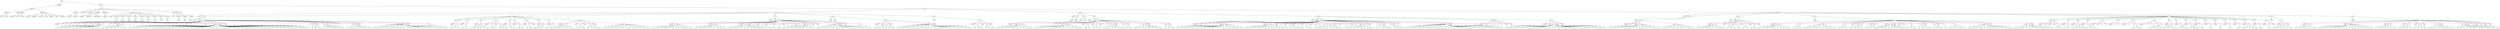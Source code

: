digraph Tree {
	"t0" [label = "TEI"];
	"t1" [label = "teiHeader"];
	"t2" [label = "fileDesc"];
	"t3" [label = "titleStmt"];
	"t4" [label = "title"];
	"t5" [label = "author"];
	"t6" [label = "publicationStmt"];
	"t7" [label = "authority"];
	"t8" [label = "idno"];
	"t9" [label = "rights"];
	"t10" [label = "SourceDesc"];
	"t11" [label = "genre"];
	"t12" [label = "inspiration"];
	"t13" [label = "structure"];
	"t14" [label = "type"];
	"t15" [label = "periode"];
	"t16" [label = "taille"];
	"t17" [label = "permalien"];
	"t18" [label = "text"];
	"t19" [label = "front"];
	"t20" [label = "docTitle"];
	"t21" [label = "titlePart"];
	"t22" [label = "titlePart"];
	"t23" [label = "docDate"];
	"t24" [label = "docAuthor"];
	"t25" [label = "docImprint"];
	"t26" [label = "privilege"];
	"t27" [label = "imprimeur"];
	"t28" [label = "acheveImprime"];
	"t29" [label = "performance"];
	"t30" [label = "premiere"];
	"t31" [label = "castList"];
	"t32" [label = "head"];
	"t33" [label = "castItem"];
	"t34" [label = "role"];
	"t35" [label = "castItem"];
	"t36" [label = "role"];
	"t37" [label = "castItem"];
	"t38" [label = "role"];
	"t39" [label = "castItem"];
	"t40" [label = "role"];
	"t41" [label = "castItem"];
	"t42" [label = "role"];
	"t43" [label = "castItem"];
	"t44" [label = "role"];
	"t45" [label = "castItem"];
	"t46" [label = "role"];
	"t47" [label = "castItem"];
	"t48" [label = "role"];
	"t49" [label = "castItem"];
	"t50" [label = "role"];
	"t51" [label = "castList"];
	"t52" [label = "head"];
	"t53" [label = "castItem"];
	"t54" [label = "role"];
	"t55" [label = "castItem"];
	"t56" [label = "role"];
	"t57" [label = "castItem"];
	"t58" [label = "role"];
	"t59" [label = "set"];
	"t60" [label = "body"];
	"t61" [label = "div1"];
	"t62" [label = "head"];
	"t63" [label = "div2"];
	"t64" [label = "head"];
	"t65" [label = "stage"];
	"t66" [label = "sp"];
	"t67" [label = "speaker"];
	"t68" [label = "l"];
	"t69" [label = "l"];
	"t70" [label = "l"];
	"t71" [label = "l"];
	"t72" [label = "l"];
	"t73" [label = "l"];
	"t74" [label = "stage"];
	"t75" [label = "l"];
	"t76" [label = "p"];
	"t77" [label = "s"];
	"t78" [label = "stage"];
	"t79" [label = "p"];
	"t80" [label = "s"];
	"t81" [label = "s"];
	"t82" [label = "s"];
	"t83" [label = "s"];
	"t84" [label = "s"];
	"t85" [label = "s"];
	"t86" [label = "s"];
	"t87" [label = "s"];
	"t88" [label = "s"];
	"t89" [label = "s"];
	"t90" [label = "s"];
	"t91" [label = "l"];
	"t92" [label = "l"];
	"t93" [label = "note"];
	"t94" [label = "p"];
	"t95" [label = "s"];
	"t96" [label = "s"];
	"t97" [label = "s"];
	"t98" [label = "s"];
	"t99" [label = "s"];
	"t100" [label = "s"];
	"t101" [label = "s"];
	"t102" [label = "l"];
	"t103" [label = "l"];
	"t104" [label = "l"];
	"t105" [label = "l"];
	"t106" [label = "l"];
	"t107" [label = "note"];
	"t108" [label = "l"];
	"t109" [label = "l"];
	"t110" [label = "p"];
	"t111" [label = "s"];
	"t112" [label = "s"];
	"t113" [label = "s"];
	"t114" [label = "s"];
	"t115" [label = "s"];
	"t116" [label = "s"];
	"t117" [label = "s"];
	"t118" [label = "s"];
	"t119" [label = "s"];
	"t120" [label = "s"];
	"t121" [label = "s"];
	"t122" [label = "s"];
	"t123" [label = "s"];
	"t124" [label = "s"];
	"t125" [label = "s"];
	"t126" [label = "s"];
	"t127" [label = "s"];
	"t128" [label = "s"];
	"t129" [label = "s"];
	"t130" [label = "s"];
	"t131" [label = "s"];
	"t132" [label = "s"];
	"t133" [label = "s"];
	"t134" [label = "s"];
	"t135" [label = "s"];
	"t136" [label = "s"];
	"t137" [label = "s"];
	"t138" [label = "s"];
	"t139" [label = "s"];
	"t140" [label = "s"];
	"t141" [label = "s"];
	"t142" [label = "s"];
	"t143" [label = "s"];
	"t144" [label = "s"];
	"t145" [label = "s"];
	"t146" [label = "s"];
	"t147" [label = "s"];
	"t148" [label = "s"];
	"t149" [label = "s"];
	"t150" [label = "s"];
	"t151" [label = "s"];
	"t152" [label = "s"];
	"t153" [label = "s"];
	"t154" [label = "s"];
	"t155" [label = "s"];
	"t156" [label = "s"];
	"t157" [label = "s"];
	"t158" [label = "s"];
	"t159" [label = "note"];
	"t160" [label = "stage"];
	"t161" [label = "p"];
	"t162" [label = "s"];
	"t163" [label = "s"];
	"t164" [label = "s"];
	"t165" [label = "stage"];
	"t166" [label = "p"];
	"t167" [label = "s"];
	"t168" [label = "s"];
	"t169" [label = "s"];
	"t170" [label = "s"];
	"t171" [label = "s"];
	"t172" [label = "s"];
	"t173" [label = "l"];
	"t174" [label = "l"];
	"t175" [label = "l"];
	"t176" [label = "l"];
	"t177" [label = "p"];
	"t178" [label = "s"];
	"t179" [label = "s"];
	"t180" [label = "s"];
	"t181" [label = "s"];
	"t182" [label = "s"];
	"t183" [label = "s"];
	"t184" [label = "s"];
	"t185" [label = "stage"];
	"t186" [label = "p"];
	"t187" [label = "s"];
	"t188" [label = "s"];
	"t189" [label = "s"];
	"t190" [label = "s"];
	"t191" [label = "s"];
	"t192" [label = "s"];
	"t193" [label = "s"];
	"t194" [label = "s"];
	"t195" [label = "s"];
	"t196" [label = "s"];
	"t197" [label = "s"];
	"t198" [label = "s"];
	"t199" [label = "s"];
	"t200" [label = "s"];
	"t201" [label = "s"];
	"t202" [label = "s"];
	"t203" [label = "s"];
	"t204" [label = "s"];
	"t205" [label = "s"];
	"t206" [label = "stage"];
	"t207" [label = "p"];
	"t208" [label = "s"];
	"t209" [label = "div2"];
	"t210" [label = "head"];
	"t211" [label = "sp"];
	"t212" [label = "speaker"];
	"t213" [label = "p"];
	"t214" [label = "s"];
	"t215" [label = "s"];
	"t216" [label = "s"];
	"t217" [label = "sp"];
	"t218" [label = "speaker"];
	"t219" [label = "p"];
	"t220" [label = "s"];
	"t221" [label = "s"];
	"t222" [label = "sp"];
	"t223" [label = "speaker"];
	"t224" [label = "p"];
	"t225" [label = "s"];
	"t226" [label = "s"];
	"t227" [label = "s"];
	"t228" [label = "s"];
	"t229" [label = "s"];
	"t230" [label = "s"];
	"t231" [label = "sp"];
	"t232" [label = "speaker"];
	"t233" [label = "p"];
	"t234" [label = "s"];
	"t235" [label = "s"];
	"t236" [label = "stage"];
	"t237" [label = "p"];
	"t238" [label = "s"];
	"t239" [label = "s"];
	"t240" [label = "s"];
	"t241" [label = "sp"];
	"t242" [label = "speaker"];
	"t243" [label = "p"];
	"t244" [label = "s"];
	"t245" [label = "s"];
	"t246" [label = "sp"];
	"t247" [label = "speaker"];
	"t248" [label = "p"];
	"t249" [label = "s"];
	"t250" [label = "s"];
	"t251" [label = "sp"];
	"t252" [label = "speaker"];
	"t253" [label = "p"];
	"t254" [label = "s"];
	"t255" [label = "s"];
	"t256" [label = "stage"];
	"t257" [label = "sp"];
	"t258" [label = "speaker"];
	"t259" [label = "p"];
	"t260" [label = "s"];
	"t261" [label = "s"];
	"t262" [label = "s"];
	"t263" [label = "sp"];
	"t264" [label = "speaker"];
	"t265" [label = "p"];
	"t266" [label = "s"];
	"t267" [label = "sp"];
	"t268" [label = "speaker"];
	"t269" [label = "p"];
	"t270" [label = "s"];
	"t271" [label = "s"];
	"t272" [label = "s"];
	"t273" [label = "s"];
	"t274" [label = "s"];
	"t275" [label = "s"];
	"t276" [label = "s"];
	"t277" [label = "stage"];
	"t278" [label = "p"];
	"t279" [label = "s"];
	"t280" [label = "s"];
	"t281" [label = "s"];
	"t282" [label = "stage"];
	"t283" [label = "p"];
	"t284" [label = "s"];
	"t285" [label = "s"];
	"t286" [label = "s"];
	"t287" [label = "s"];
	"t288" [label = "stage"];
	"t289" [label = "p"];
	"t290" [label = "s"];
	"t291" [label = "s"];
	"t292" [label = "s"];
	"t293" [label = "s"];
	"t294" [label = "s"];
	"t295" [label = "s"];
	"t296" [label = "s"];
	"t297" [label = "s"];
	"t298" [label = "s"];
	"t299" [label = "s"];
	"t300" [label = "s"];
	"t301" [label = "s"];
	"t302" [label = "s"];
	"t303" [label = "div2"];
	"t304" [label = "head"];
	"t305" [label = "stage"];
	"t306" [label = "sp"];
	"t307" [label = "speaker"];
	"t308" [label = "p"];
	"t309" [label = "s"];
	"t310" [label = "s"];
	"t311" [label = "s"];
	"t312" [label = "s"];
	"t313" [label = "s"];
	"t314" [label = "s"];
	"t315" [label = "s"];
	"t316" [label = "s"];
	"t317" [label = "s"];
	"t318" [label = "s"];
	"t319" [label = "s"];
	"t320" [label = "stage"];
	"t321" [label = "p"];
	"t322" [label = "s"];
	"t323" [label = "s"];
	"t324" [label = "s"];
	"t325" [label = "s"];
	"t326" [label = "s"];
	"t327" [label = "s"];
	"t328" [label = "s"];
	"t329" [label = "s"];
	"t330" [label = "s"];
	"t331" [label = "stage"];
	"t332" [label = "p"];
	"t333" [label = "s"];
	"t334" [label = "s"];
	"t335" [label = "s"];
	"t336" [label = "s"];
	"t337" [label = "s"];
	"t338" [label = "s"];
	"t339" [label = "s"];
	"t340" [label = "s"];
	"t341" [label = "s"];
	"t342" [label = "s"];
	"t343" [label = "stage"];
	"t344" [label = "p"];
	"t345" [label = "s"];
	"t346" [label = "stage"];
	"t347" [label = "p"];
	"t348" [label = "s"];
	"t349" [label = "stage"];
	"t350" [label = "p"];
	"t351" [label = "s"];
	"t352" [label = "stage"];
	"t353" [label = "p"];
	"t354" [label = "s"];
	"t355" [label = "stage"];
	"t356" [label = "l"];
	"t357" [label = "l"];
	"t358" [label = "stage"];
	"t359" [label = "p"];
	"t360" [label = "s"];
	"t361" [label = "s"];
	"t362" [label = "stage"];
	"t363" [label = "p"];
	"t364" [label = "s"];
	"t365" [label = "s"];
	"t366" [label = "s"];
	"t367" [label = "s"];
	"t368" [label = "s"];
	"t369" [label = "s"];
	"t370" [label = "s"];
	"t371" [label = "stage"];
	"t372" [label = "note"];
	"t373" [label = "p"];
	"t374" [label = "s"];
	"t375" [label = "s"];
	"t376" [label = "s"];
	"t377" [label = "s"];
	"t378" [label = "s"];
	"t379" [label = "s"];
	"t380" [label = "s"];
	"t381" [label = "s"];
	"t382" [label = "s"];
	"t383" [label = "s"];
	"t384" [label = "s"];
	"t385" [label = "s"];
	"t386" [label = "s"];
	"t387" [label = "s"];
	"t388" [label = "stage"];
	"t389" [label = "note"];
	"t390" [label = "p"];
	"t391" [label = "s"];
	"t392" [label = "div2"];
	"t393" [label = "head"];
	"t394" [label = "stage"];
	"t395" [label = "sp"];
	"t396" [label = "speaker"];
	"t397" [label = "note"];
	"t398" [label = "p"];
	"t399" [label = "s"];
	"t400" [label = "s"];
	"t401" [label = "s"];
	"t402" [label = "s"];
	"t403" [label = "s"];
	"t404" [label = "s"];
	"t405" [label = "stage"];
	"t406" [label = "p"];
	"t407" [label = "s"];
	"t408" [label = "s"];
	"t409" [label = "s"];
	"t410" [label = "s"];
	"t411" [label = "s"];
	"t412" [label = "s"];
	"t413" [label = "s"];
	"t414" [label = "s"];
	"t415" [label = "s"];
	"t416" [label = "s"];
	"t417" [label = "s"];
	"t418" [label = "s"];
	"t419" [label = "s"];
	"t420" [label = "s"];
	"t421" [label = "s"];
	"t422" [label = "s"];
	"t423" [label = "s"];
	"t424" [label = "s"];
	"t425" [label = "s"];
	"t426" [label = "s"];
	"t427" [label = "stage"];
	"t428" [label = "div2"];
	"t429" [label = "head"];
	"t430" [label = "sp"];
	"t431" [label = "speaker"];
	"t432" [label = "p"];
	"t433" [label = "s"];
	"t434" [label = "s"];
	"t435" [label = "s"];
	"t436" [label = "stage"];
	"t437" [label = "p"];
	"t438" [label = "s"];
	"t439" [label = "s"];
	"t440" [label = "s"];
	"t441" [label = "stage"];
	"t442" [label = "div1"];
	"t443" [label = "head"];
	"t444" [label = "div2"];
	"t445" [label = "head"];
	"t446" [label = "stage"];
	"t447" [label = "div2"];
	"t448" [label = "head"];
	"t449" [label = "note"];
	"t450" [label = "stage"];
	"t451" [label = "div2"];
	"t452" [label = "head"];
	"t453" [label = "sp"];
	"t454" [label = "speaker"];
	"t455" [label = "stage"];
	"t456" [label = "p"];
	"t457" [label = "s"];
	"t458" [label = "s"];
	"t459" [label = "s"];
	"t460" [label = "s"];
	"t461" [label = "s"];
	"t462" [label = "s"];
	"t463" [label = "s"];
	"t464" [label = "s"];
	"t465" [label = "s"];
	"t466" [label = "s"];
	"t467" [label = "l"];
	"t468" [label = "l"];
	"t469" [label = "l"];
	"t470" [label = "p"];
	"t471" [label = "s"];
	"t472" [label = "s"];
	"t473" [label = "s"];
	"t474" [label = "s"];
	"t475" [label = "s"];
	"t476" [label = "s"];
	"t477" [label = "s"];
	"t478" [label = "s"];
	"t479" [label = "s"];
	"t480" [label = "s"];
	"t481" [label = "s"];
	"t482" [label = "s"];
	"t483" [label = "s"];
	"t484" [label = "stage"];
	"t485" [label = "p"];
	"t486" [label = "s"];
	"t487" [label = "s"];
	"t488" [label = "stage"];
	"t489" [label = "p"];
	"t490" [label = "s"];
	"t491" [label = "s"];
	"t492" [label = "s"];
	"t493" [label = "note"];
	"t494" [label = "l"];
	"t495" [label = "l"];
	"t496" [label = "p"];
	"t497" [label = "s"];
	"t498" [label = "s"];
	"t499" [label = "s"];
	"t500" [label = "s"];
	"t501" [label = "s"];
	"t502" [label = "s"];
	"t503" [label = "stage"];
	"t504" [label = "p"];
	"t505" [label = "s"];
	"t506" [label = "s"];
	"t507" [label = "stage"];
	"t508" [label = "p"];
	"t509" [label = "s"];
	"t510" [label = "s"];
	"t511" [label = "s"];
	"t512" [label = "s"];
	"t513" [label = "s"];
	"t514" [label = "s"];
	"t515" [label = "s"];
	"t516" [label = "s"];
	"t517" [label = "stage"];
	"t518" [label = "p"];
	"t519" [label = "s"];
	"t520" [label = "s"];
	"t521" [label = "s"];
	"t522" [label = "stage"];
	"t523" [label = "div2"];
	"t524" [label = "head"];
	"t525" [label = "stage"];
	"t526" [label = "sp"];
	"t527" [label = "speaker"];
	"t528" [label = "note"];
	"t529" [label = "l"];
	"t530" [label = "l"];
	"t531" [label = "l"];
	"t532" [label = "l"];
	"t533" [label = "stage"];
	"t534" [label = "p"];
	"t535" [label = "s"];
	"t536" [label = "s"];
	"t537" [label = "s"];
	"t538" [label = "s"];
	"t539" [label = "s"];
	"t540" [label = "s"];
	"t541" [label = "s"];
	"t542" [label = "s"];
	"t543" [label = "s"];
	"t544" [label = "s"];
	"t545" [label = "s"];
	"t546" [label = "s"];
	"t547" [label = "s"];
	"t548" [label = "s"];
	"t549" [label = "s"];
	"t550" [label = "s"];
	"t551" [label = "s"];
	"t552" [label = "s"];
	"t553" [label = "stage"];
	"t554" [label = "p"];
	"t555" [label = "s"];
	"t556" [label = "s"];
	"t557" [label = "s"];
	"t558" [label = "s"];
	"t559" [label = "s"];
	"t560" [label = "s"];
	"t561" [label = "s"];
	"t562" [label = "s"];
	"t563" [label = "s"];
	"t564" [label = "s"];
	"t565" [label = "s"];
	"t566" [label = "stage"];
	"t567" [label = "p"];
	"t568" [label = "s"];
	"t569" [label = "stage"];
	"t570" [label = "p"];
	"t571" [label = "s"];
	"t572" [label = "s"];
	"t573" [label = "s"];
	"t574" [label = "stage"];
	"t575" [label = "p"];
	"t576" [label = "s"];
	"t577" [label = "stage"];
	"t578" [label = "p"];
	"t579" [label = "s"];
	"t580" [label = "s"];
	"t581" [label = "stage"];
	"t582" [label = "note"];
	"t583" [label = "l"];
	"t584" [label = "l"];
	"t585" [label = "p"];
	"t586" [label = "s"];
	"t587" [label = "s"];
	"t588" [label = "p"];
	"t589" [label = "s"];
	"t590" [label = "s"];
	"t591" [label = "s"];
	"t592" [label = "s"];
	"t593" [label = "s"];
	"t594" [label = "s"];
	"t595" [label = "stage"];
	"t596" [label = "note"];
	"t597" [label = "l"];
	"t598" [label = "l"];
	"t599" [label = "stage"];
	"t600" [label = "p"];
	"t601" [label = "s"];
	"t602" [label = "stage"];
	"t603" [label = "p"];
	"t604" [label = "s"];
	"t605" [label = "s"];
	"t606" [label = "s"];
	"t607" [label = "s"];
	"t608" [label = "s"];
	"t609" [label = "s"];
	"t610" [label = "s"];
	"t611" [label = "stage"];
	"t612" [label = "p"];
	"t613" [label = "s"];
	"t614" [label = "s"];
	"t615" [label = "s"];
	"t616" [label = "s"];
	"t617" [label = "s"];
	"t618" [label = "stage"];
	"t619" [label = "p"];
	"t620" [label = "s"];
	"t621" [label = "s"];
	"t622" [label = "s"];
	"t623" [label = "l"];
	"t624" [label = "l"];
	"t625" [label = "p"];
	"t626" [label = "s"];
	"t627" [label = "s"];
	"t628" [label = "s"];
	"t629" [label = "s"];
	"t630" [label = "s"];
	"t631" [label = "s"];
	"t632" [label = "s"];
	"t633" [label = "s"];
	"t634" [label = "s"];
	"t635" [label = "s"];
	"t636" [label = "s"];
	"t637" [label = "s"];
	"t638" [label = "s"];
	"t639" [label = "s"];
	"t640" [label = "s"];
	"t641" [label = "s"];
	"t642" [label = "s"];
	"t643" [label = "s"];
	"t644" [label = "s"];
	"t645" [label = "s"];
	"t646" [label = "s"];
	"t647" [label = "s"];
	"t648" [label = "s"];
	"t649" [label = "s"];
	"t650" [label = "stage"];
	"t651" [label = "p"];
	"t652" [label = "s"];
	"t653" [label = "s"];
	"t654" [label = "sp"];
	"t655" [label = "speaker"];
	"t656" [label = "note"];
	"t657" [label = "l"];
	"t658" [label = "l"];
	"t659" [label = "l"];
	"t660" [label = "l"];
	"t661" [label = "stage"];
	"t662" [label = "stage"];
	"t663" [label = "sp"];
	"t664" [label = "speaker"];
	"t665" [label = "note"];
	"t666" [label = "p"];
	"t667" [label = "s"];
	"t668" [label = "s"];
	"t669" [label = "s"];
	"t670" [label = "s"];
	"t671" [label = "s"];
	"t672" [label = "s"];
	"t673" [label = "s"];
	"t674" [label = "s"];
	"t675" [label = "s"];
	"t676" [label = "s"];
	"t677" [label = "s"];
	"t678" [label = "s"];
	"t679" [label = "s"];
	"t680" [label = "s"];
	"t681" [label = "s"];
	"t682" [label = "s"];
	"t683" [label = "s"];
	"t684" [label = "s"];
	"t685" [label = "s"];
	"t686" [label = "s"];
	"t687" [label = "s"];
	"t688" [label = "s"];
	"t689" [label = "s"];
	"t690" [label = "s"];
	"t691" [label = "s"];
	"t692" [label = "s"];
	"t693" [label = "s"];
	"t694" [label = "note"];
	"t695" [label = "stage"];
	"t696" [label = "div1"];
	"t697" [label = "head"];
	"t698" [label = "div2"];
	"t699" [label = "head"];
	"t700" [label = "sp"];
	"t701" [label = "speaker"];
	"t702" [label = "p"];
	"t703" [label = "s"];
	"t704" [label = "stage"];
	"t705" [label = "p"];
	"t706" [label = "s"];
	"t707" [label = "s"];
	"t708" [label = "s"];
	"t709" [label = "s"];
	"t710" [label = "s"];
	"t711" [label = "s"];
	"t712" [label = "s"];
	"t713" [label = "s"];
	"t714" [label = "s"];
	"t715" [label = "s"];
	"t716" [label = "s"];
	"t717" [label = "s"];
	"t718" [label = "s"];
	"t719" [label = "p"];
	"t720" [label = "s"];
	"t721" [label = "s"];
	"t722" [label = "s"];
	"t723" [label = "s"];
	"t724" [label = "s"];
	"t725" [label = "s"];
	"t726" [label = "s"];
	"t727" [label = "s"];
	"t728" [label = "s"];
	"t729" [label = "div2"];
	"t730" [label = "head"];
	"t731" [label = "stage"];
	"t732" [label = "sp"];
	"t733" [label = "speaker"];
	"t734" [label = "p"];
	"t735" [label = "s"];
	"t736" [label = "s"];
	"t737" [label = "s"];
	"t738" [label = "s"];
	"t739" [label = "s"];
	"t740" [label = "s"];
	"t741" [label = "s"];
	"t742" [label = "s"];
	"t743" [label = "stage"];
	"t744" [label = "p"];
	"t745" [label = "s"];
	"t746" [label = "s"];
	"t747" [label = "s"];
	"t748" [label = "stage"];
	"t749" [label = "p"];
	"t750" [label = "s"];
	"t751" [label = "stage"];
	"t752" [label = "p"];
	"t753" [label = "s"];
	"t754" [label = "s"];
	"t755" [label = "stage"];
	"t756" [label = "p"];
	"t757" [label = "s"];
	"t758" [label = "s"];
	"t759" [label = "stage"];
	"t760" [label = "div2"];
	"t761" [label = "head"];
	"t762" [label = "sp"];
	"t763" [label = "speaker"];
	"t764" [label = "p"];
	"t765" [label = "s"];
	"t766" [label = "s"];
	"t767" [label = "s"];
	"t768" [label = "s"];
	"t769" [label = "s"];
	"t770" [label = "s"];
	"t771" [label = "s"];
	"t772" [label = "s"];
	"t773" [label = "s"];
	"t774" [label = "p"];
	"t775" [label = "s"];
	"t776" [label = "s"];
	"t777" [label = "s"];
	"t778" [label = "p"];
	"t779" [label = "s"];
	"t780" [label = "s"];
	"t781" [label = "s"];
	"t782" [label = "s"];
	"t783" [label = "s"];
	"t784" [label = "s"];
	"t785" [label = "s"];
	"t786" [label = "s"];
	"t787" [label = "s"];
	"t788" [label = "p"];
	"t789" [label = "s"];
	"t790" [label = "s"];
	"t791" [label = "s"];
	"t792" [label = "stage"];
	"t793" [label = "note"];
	"t794" [label = "p"];
	"t795" [label = "s"];
	"t796" [label = "s"];
	"t797" [label = "s"];
	"t798" [label = "s"];
	"t799" [label = "stage"];
	"t800" [label = "p"];
	"t801" [label = "s"];
	"t802" [label = "s"];
	"t803" [label = "stage"];
	"t804" [label = "p"];
	"t805" [label = "s"];
	"t806" [label = "s"];
	"t807" [label = "s"];
	"t808" [label = "s"];
	"t809" [label = "s"];
	"t810" [label = "s"];
	"t811" [label = "s"];
	"t812" [label = "s"];
	"t813" [label = "s"];
	"t814" [label = "s"];
	"t815" [label = "stage"];
	"t816" [label = "stage"];
	"t817" [label = "note"];
	"t818" [label = "p"];
	"t819" [label = "s"];
	"t820" [label = "s"];
	"t821" [label = "p"];
	"t822" [label = "s"];
	"t823" [label = "s"];
	"t824" [label = "s"];
	"t825" [label = "s"];
	"t826" [label = "stage"];
	"t827" [label = "p"];
	"t828" [label = "s"];
	"t829" [label = "s"];
	"t830" [label = "s"];
	"t831" [label = "note"];
	"t832" [label = "p"];
	"t833" [label = "s"];
	"t834" [label = "p"];
	"t835" [label = "s"];
	"t836" [label = "s"];
	"t837" [label = "s"];
	"t838" [label = "s"];
	"t839" [label = "s"];
	"t840" [label = "p"];
	"t841" [label = "s"];
	"t842" [label = "s"];
	"t843" [label = "s"];
	"t844" [label = "s"];
	"t845" [label = "s"];
	"t846" [label = "s"];
	"t847" [label = "s"];
	"t848" [label = "s"];
	"t849" [label = "s"];
	"t850" [label = "s"];
	"t851" [label = "s"];
	"t852" [label = "s"];
	"t853" [label = "note"];
	"t854" [label = "p"];
	"t855" [label = "s"];
	"t856" [label = "s"];
	"t857" [label = "s"];
	"t858" [label = "s"];
	"t859" [label = "s"];
	"t860" [label = "s"];
	"t861" [label = "s"];
	"t862" [label = "s"];
	"t863" [label = "s"];
	"t864" [label = "s"];
	"t865" [label = "stage"];
	"t866" [label = "div2"];
	"t867" [label = "head"];
	"t868" [label = "sp"];
	"t869" [label = "speaker"];
	"t870" [label = "p"];
	"t871" [label = "s"];
	"t872" [label = "stage"];
	"t873" [label = "note"];
	"t874" [label = "p"];
	"t875" [label = "s"];
	"t876" [label = "s"];
	"t877" [label = "sp"];
	"t878" [label = "speaker"];
	"t879" [label = "p"];
	"t880" [label = "s"];
	"t881" [label = "s"];
	"t882" [label = "sp"];
	"t883" [label = "speaker"];
	"t884" [label = "p"];
	"t885" [label = "s"];
	"t886" [label = "s"];
	"t887" [label = "s"];
	"t888" [label = "s"];
	"t889" [label = "s"];
	"t890" [label = "sp"];
	"t891" [label = "speaker"];
	"t892" [label = "p"];
	"t893" [label = "s"];
	"t894" [label = "s"];
	"t895" [label = "sp"];
	"t896" [label = "speaker"];
	"t897" [label = "note"];
	"t898" [label = "l"];
	"t899" [label = "l"];
	"t900" [label = "sp"];
	"t901" [label = "speaker"];
	"t902" [label = "l"];
	"t903" [label = "l"];
	"t904" [label = "sp"];
	"t905" [label = "speaker"];
	"t906" [label = "l"];
	"t907" [label = "l"];
	"t908" [label = "p"];
	"t909" [label = "s"];
	"t910" [label = "s"];
	"t911" [label = "s"];
	"t912" [label = "sp"];
	"t913" [label = "speaker"];
	"t914" [label = "l"];
	"t915" [label = "l"];
	"t916" [label = "l"];
	"t917" [label = "l"];
	"t918" [label = "p"];
	"t919" [label = "s"];
	"t920" [label = "s"];
	"t921" [label = "s"];
	"t922" [label = "sp"];
	"t923" [label = "speaker"];
	"t924" [label = "p"];
	"t925" [label = "s"];
	"t926" [label = "s"];
	"t927" [label = "s"];
	"t928" [label = "s"];
	"t929" [label = "s"];
	"t930" [label = "sp"];
	"t931" [label = "speaker"];
	"t932" [label = "p"];
	"t933" [label = "s"];
	"t934" [label = "s"];
	"t935" [label = "s"];
	"t936" [label = "sp"];
	"t937" [label = "speaker"];
	"t938" [label = "p"];
	"t939" [label = "s"];
	"t940" [label = "s"];
	"t941" [label = "s"];
	"t942" [label = "sp"];
	"t943" [label = "speaker"];
	"t944" [label = "p"];
	"t945" [label = "s"];
	"t946" [label = "sp"];
	"t947" [label = "speaker"];
	"t948" [label = "p"];
	"t949" [label = "s"];
	"t950" [label = "sp"];
	"t951" [label = "speaker"];
	"t952" [label = "p"];
	"t953" [label = "s"];
	"t954" [label = "sp"];
	"t955" [label = "speaker"];
	"t956" [label = "p"];
	"t957" [label = "s"];
	"t958" [label = "sp"];
	"t959" [label = "speaker"];
	"t960" [label = "p"];
	"t961" [label = "s"];
	"t962" [label = "sp"];
	"t963" [label = "speaker"];
	"t964" [label = "p"];
	"t965" [label = "s"];
	"t966" [label = "s"];
	"t967" [label = "s"];
	"t968" [label = "s"];
	"t969" [label = "s"];
	"t970" [label = "sp"];
	"t971" [label = "speaker"];
	"t972" [label = "p"];
	"t973" [label = "s"];
	"t974" [label = "sp"];
	"t975" [label = "speaker"];
	"t976" [label = "p"];
	"t977" [label = "s"];
	"t978" [label = "stage"];
	"t979" [label = "div2"];
	"t980" [label = "head"];
	"t981" [label = "sp"];
	"t982" [label = "speaker"];
	"t983" [label = "p"];
	"t984" [label = "s"];
	"t985" [label = "s"];
	"t986" [label = "s"];
	"t987" [label = "s"];
	"t988" [label = "s"];
	"t989" [label = "s"];
	"t990" [label = "stage"];
	"t991" [label = "div2"];
	"t992" [label = "head"];
	"t993" [label = "sp"];
	"t994" [label = "speaker"];
	"t995" [label = "p"];
	"t996" [label = "s"];
	"t997" [label = "s"];
	"t998" [label = "s"];
	"t999" [label = "s"];
	"t1000" [label = "s"];
	"t1001" [label = "s"];
	"t1002" [label = "stage"];
	"t1003" [label = "p"];
	"t1004" [label = "s"];
	"t1005" [label = "s"];
	"t1006" [label = "s"];
	"t1007" [label = "s"];
	"t1008" [label = "s"];
	"t1009" [label = "s"];
	"t1010" [label = "s"];
	"t1011" [label = "s"];
	"t1012" [label = "s"];
	"t1013" [label = "s"];
	"t1014" [label = "s"];
	"t1015" [label = "s"];
	"t1016" [label = "s"];
	"t1017" [label = "s"];
	"t1018" [label = "s"];
	"t1019" [label = "stage"];
	"t1020" [label = "p"];
	"t1021" [label = "s"];
	"t1022" [label = "s"];
	"t1023" [label = "s"];
	"t1024" [label = "s"];
	"t1025" [label = "s"];
	"t1026" [label = "s"];
	"t1027" [label = "stage"];
	"t1028" [label = "p"];
	"t1029" [label = "s"];
	"t1030" [label = "s"];
	"t1031" [label = "s"];
	"t1032" [label = "s"];
	"t1033" [label = "stage"];
	"t1034" [label = "p"];
	"t1035" [label = "s"];
	"t1036" [label = "s"];
	"t1037" [label = "s"];
	"t1038" [label = "s"];
	"t1039" [label = "stage"];
	"t1040" [label = "p"];
	"t1041" [label = "s"];
	"t1042" [label = "s"];
	"t1043" [label = "s"];
	"t1044" [label = "s"];
	"t1045" [label = "s"];
	"t1046" [label = "s"];
	"t1047" [label = "s"];
	"t1048" [label = "stage"];
	"t1049" [label = "p"];
	"t1050" [label = "s"];
	"t1051" [label = "s"];
	"t1052" [label = "s"];
	"t1053" [label = "s"];
	"t1054" [label = "s"];
	"t1055" [label = "s"];
	"t1056" [label = "s"];
	"t1057" [label = "s"];
	"t1058" [label = "s"];
	"t1059" [label = "s"];
	"t1060" [label = "stage"];
	"t1061" [label = "p"];
	"t1062" [label = "s"];
	"t1063" [label = "stage"];
	"t1064" [label = "p"];
	"t1065" [label = "s"];
	"t1066" [label = "stage"];
	"t1067" [label = "stage"];
	"t0" -> "t1";
	"t1" -> "t2";
	"t2" -> "t3";
	"t3" -> "t4";
	"t3" -> "t5";
	"t2" -> "t6";
	"t6" -> "t7";
	"t6" -> "t8";
	"t6" -> "t9";
	"t2" -> "t10";
	"t10" -> "t11";
	"t10" -> "t12";
	"t10" -> "t13";
	"t10" -> "t14";
	"t10" -> "t15";
	"t10" -> "t16";
	"t10" -> "t17";
	"t0" -> "t18";
	"t18" -> "t19";
	"t19" -> "t20";
	"t20" -> "t21";
	"t20" -> "t22";
	"t19" -> "t23";
	"t19" -> "t24";
	"t19" -> "t25";
	"t25" -> "t26";
	"t25" -> "t27";
	"t25" -> "t28";
	"t19" -> "t29";
	"t29" -> "t30";
	"t19" -> "t31";
	"t31" -> "t32";
	"t31" -> "t33";
	"t33" -> "t34";
	"t31" -> "t35";
	"t35" -> "t36";
	"t31" -> "t37";
	"t37" -> "t38";
	"t31" -> "t39";
	"t39" -> "t40";
	"t31" -> "t41";
	"t41" -> "t42";
	"t31" -> "t43";
	"t43" -> "t44";
	"t31" -> "t45";
	"t45" -> "t46";
	"t31" -> "t47";
	"t47" -> "t48";
	"t31" -> "t49";
	"t49" -> "t50";
	"t19" -> "t51";
	"t51" -> "t52";
	"t51" -> "t53";
	"t53" -> "t54";
	"t51" -> "t55";
	"t55" -> "t56";
	"t51" -> "t57";
	"t57" -> "t58";
	"t19" -> "t59";
	"t18" -> "t60";
	"t60" -> "t61";
	"t61" -> "t62";
	"t61" -> "t63";
	"t63" -> "t64";
	"t63" -> "t65";
	"t63" -> "t66";
	"t66" -> "t67";
	"t66" -> "t68";
	"t66" -> "t69";
	"t66" -> "t70";
	"t66" -> "t71";
	"t66" -> "t72";
	"t66" -> "t73";
	"t66" -> "t74";
	"t66" -> "t75";
	"t66" -> "t76";
	"t76" -> "t77";
	"t66" -> "t78";
	"t66" -> "t79";
	"t79" -> "t80";
	"t79" -> "t81";
	"t79" -> "t82";
	"t79" -> "t83";
	"t79" -> "t84";
	"t79" -> "t85";
	"t79" -> "t86";
	"t79" -> "t87";
	"t79" -> "t88";
	"t79" -> "t89";
	"t79" -> "t90";
	"t66" -> "t91";
	"t66" -> "t92";
	"t66" -> "t93";
	"t66" -> "t94";
	"t94" -> "t95";
	"t94" -> "t96";
	"t94" -> "t97";
	"t94" -> "t98";
	"t94" -> "t99";
	"t94" -> "t100";
	"t94" -> "t101";
	"t66" -> "t102";
	"t66" -> "t103";
	"t66" -> "t104";
	"t66" -> "t105";
	"t66" -> "t106";
	"t66" -> "t107";
	"t66" -> "t108";
	"t66" -> "t109";
	"t66" -> "t110";
	"t110" -> "t111";
	"t110" -> "t112";
	"t110" -> "t113";
	"t110" -> "t114";
	"t110" -> "t115";
	"t110" -> "t116";
	"t110" -> "t117";
	"t110" -> "t118";
	"t110" -> "t119";
	"t110" -> "t120";
	"t110" -> "t121";
	"t110" -> "t122";
	"t110" -> "t123";
	"t110" -> "t124";
	"t110" -> "t125";
	"t110" -> "t126";
	"t110" -> "t127";
	"t110" -> "t128";
	"t110" -> "t129";
	"t110" -> "t130";
	"t110" -> "t131";
	"t110" -> "t132";
	"t110" -> "t133";
	"t110" -> "t134";
	"t110" -> "t135";
	"t110" -> "t136";
	"t110" -> "t137";
	"t110" -> "t138";
	"t110" -> "t139";
	"t110" -> "t140";
	"t110" -> "t141";
	"t110" -> "t142";
	"t110" -> "t143";
	"t110" -> "t144";
	"t110" -> "t145";
	"t110" -> "t146";
	"t110" -> "t147";
	"t110" -> "t148";
	"t110" -> "t149";
	"t110" -> "t150";
	"t110" -> "t151";
	"t110" -> "t152";
	"t110" -> "t153";
	"t110" -> "t154";
	"t110" -> "t155";
	"t110" -> "t156";
	"t110" -> "t157";
	"t110" -> "t158";
	"t66" -> "t159";
	"t66" -> "t160";
	"t66" -> "t161";
	"t161" -> "t162";
	"t161" -> "t163";
	"t161" -> "t164";
	"t66" -> "t165";
	"t66" -> "t166";
	"t166" -> "t167";
	"t166" -> "t168";
	"t166" -> "t169";
	"t166" -> "t170";
	"t166" -> "t171";
	"t166" -> "t172";
	"t66" -> "t173";
	"t66" -> "t174";
	"t66" -> "t175";
	"t66" -> "t176";
	"t66" -> "t177";
	"t177" -> "t178";
	"t177" -> "t179";
	"t177" -> "t180";
	"t177" -> "t181";
	"t177" -> "t182";
	"t177" -> "t183";
	"t177" -> "t184";
	"t66" -> "t185";
	"t66" -> "t186";
	"t186" -> "t187";
	"t186" -> "t188";
	"t186" -> "t189";
	"t186" -> "t190";
	"t186" -> "t191";
	"t186" -> "t192";
	"t186" -> "t193";
	"t186" -> "t194";
	"t186" -> "t195";
	"t186" -> "t196";
	"t186" -> "t197";
	"t186" -> "t198";
	"t186" -> "t199";
	"t186" -> "t200";
	"t186" -> "t201";
	"t186" -> "t202";
	"t186" -> "t203";
	"t186" -> "t204";
	"t186" -> "t205";
	"t66" -> "t206";
	"t66" -> "t207";
	"t207" -> "t208";
	"t61" -> "t209";
	"t209" -> "t210";
	"t209" -> "t211";
	"t211" -> "t212";
	"t211" -> "t213";
	"t213" -> "t214";
	"t213" -> "t215";
	"t213" -> "t216";
	"t209" -> "t217";
	"t217" -> "t218";
	"t217" -> "t219";
	"t219" -> "t220";
	"t219" -> "t221";
	"t209" -> "t222";
	"t222" -> "t223";
	"t222" -> "t224";
	"t224" -> "t225";
	"t224" -> "t226";
	"t224" -> "t227";
	"t224" -> "t228";
	"t224" -> "t229";
	"t224" -> "t230";
	"t209" -> "t231";
	"t231" -> "t232";
	"t231" -> "t233";
	"t233" -> "t234";
	"t233" -> "t235";
	"t231" -> "t236";
	"t231" -> "t237";
	"t237" -> "t238";
	"t237" -> "t239";
	"t237" -> "t240";
	"t209" -> "t241";
	"t241" -> "t242";
	"t241" -> "t243";
	"t243" -> "t244";
	"t243" -> "t245";
	"t209" -> "t246";
	"t246" -> "t247";
	"t246" -> "t248";
	"t248" -> "t249";
	"t248" -> "t250";
	"t209" -> "t251";
	"t251" -> "t252";
	"t251" -> "t253";
	"t253" -> "t254";
	"t253" -> "t255";
	"t251" -> "t256";
	"t209" -> "t257";
	"t257" -> "t258";
	"t257" -> "t259";
	"t259" -> "t260";
	"t259" -> "t261";
	"t259" -> "t262";
	"t209" -> "t263";
	"t263" -> "t264";
	"t263" -> "t265";
	"t265" -> "t266";
	"t209" -> "t267";
	"t267" -> "t268";
	"t267" -> "t269";
	"t269" -> "t270";
	"t269" -> "t271";
	"t269" -> "t272";
	"t269" -> "t273";
	"t269" -> "t274";
	"t269" -> "t275";
	"t269" -> "t276";
	"t267" -> "t277";
	"t267" -> "t278";
	"t278" -> "t279";
	"t278" -> "t280";
	"t278" -> "t281";
	"t267" -> "t282";
	"t267" -> "t283";
	"t283" -> "t284";
	"t283" -> "t285";
	"t283" -> "t286";
	"t283" -> "t287";
	"t267" -> "t288";
	"t267" -> "t289";
	"t289" -> "t290";
	"t289" -> "t291";
	"t289" -> "t292";
	"t289" -> "t293";
	"t289" -> "t294";
	"t289" -> "t295";
	"t289" -> "t296";
	"t289" -> "t297";
	"t289" -> "t298";
	"t289" -> "t299";
	"t289" -> "t300";
	"t289" -> "t301";
	"t289" -> "t302";
	"t61" -> "t303";
	"t303" -> "t304";
	"t303" -> "t305";
	"t303" -> "t306";
	"t306" -> "t307";
	"t306" -> "t308";
	"t308" -> "t309";
	"t308" -> "t310";
	"t308" -> "t311";
	"t308" -> "t312";
	"t308" -> "t313";
	"t308" -> "t314";
	"t308" -> "t315";
	"t308" -> "t316";
	"t308" -> "t317";
	"t308" -> "t318";
	"t308" -> "t319";
	"t306" -> "t320";
	"t306" -> "t321";
	"t321" -> "t322";
	"t321" -> "t323";
	"t321" -> "t324";
	"t321" -> "t325";
	"t321" -> "t326";
	"t321" -> "t327";
	"t321" -> "t328";
	"t321" -> "t329";
	"t321" -> "t330";
	"t306" -> "t331";
	"t306" -> "t332";
	"t332" -> "t333";
	"t332" -> "t334";
	"t332" -> "t335";
	"t332" -> "t336";
	"t332" -> "t337";
	"t332" -> "t338";
	"t332" -> "t339";
	"t332" -> "t340";
	"t332" -> "t341";
	"t332" -> "t342";
	"t306" -> "t343";
	"t306" -> "t344";
	"t344" -> "t345";
	"t306" -> "t346";
	"t306" -> "t347";
	"t347" -> "t348";
	"t306" -> "t349";
	"t306" -> "t350";
	"t350" -> "t351";
	"t306" -> "t352";
	"t306" -> "t353";
	"t353" -> "t354";
	"t306" -> "t355";
	"t306" -> "t356";
	"t306" -> "t357";
	"t306" -> "t358";
	"t306" -> "t359";
	"t359" -> "t360";
	"t359" -> "t361";
	"t306" -> "t362";
	"t306" -> "t363";
	"t363" -> "t364";
	"t363" -> "t365";
	"t363" -> "t366";
	"t363" -> "t367";
	"t363" -> "t368";
	"t363" -> "t369";
	"t363" -> "t370";
	"t306" -> "t371";
	"t306" -> "t372";
	"t306" -> "t373";
	"t373" -> "t374";
	"t373" -> "t375";
	"t373" -> "t376";
	"t373" -> "t377";
	"t373" -> "t378";
	"t373" -> "t379";
	"t373" -> "t380";
	"t373" -> "t381";
	"t373" -> "t382";
	"t373" -> "t383";
	"t373" -> "t384";
	"t373" -> "t385";
	"t373" -> "t386";
	"t373" -> "t387";
	"t306" -> "t388";
	"t306" -> "t389";
	"t306" -> "t390";
	"t390" -> "t391";
	"t61" -> "t392";
	"t392" -> "t393";
	"t392" -> "t394";
	"t392" -> "t395";
	"t395" -> "t396";
	"t395" -> "t397";
	"t395" -> "t398";
	"t398" -> "t399";
	"t398" -> "t400";
	"t398" -> "t401";
	"t398" -> "t402";
	"t398" -> "t403";
	"t398" -> "t404";
	"t395" -> "t405";
	"t395" -> "t406";
	"t406" -> "t407";
	"t406" -> "t408";
	"t406" -> "t409";
	"t406" -> "t410";
	"t406" -> "t411";
	"t406" -> "t412";
	"t406" -> "t413";
	"t406" -> "t414";
	"t406" -> "t415";
	"t406" -> "t416";
	"t406" -> "t417";
	"t406" -> "t418";
	"t406" -> "t419";
	"t406" -> "t420";
	"t406" -> "t421";
	"t406" -> "t422";
	"t406" -> "t423";
	"t406" -> "t424";
	"t406" -> "t425";
	"t406" -> "t426";
	"t395" -> "t427";
	"t61" -> "t428";
	"t428" -> "t429";
	"t428" -> "t430";
	"t430" -> "t431";
	"t430" -> "t432";
	"t432" -> "t433";
	"t432" -> "t434";
	"t432" -> "t435";
	"t430" -> "t436";
	"t430" -> "t437";
	"t437" -> "t438";
	"t437" -> "t439";
	"t437" -> "t440";
	"t430" -> "t441";
	"t60" -> "t442";
	"t442" -> "t443";
	"t442" -> "t444";
	"t444" -> "t445";
	"t444" -> "t446";
	"t442" -> "t447";
	"t447" -> "t448";
	"t447" -> "t449";
	"t447" -> "t450";
	"t442" -> "t451";
	"t451" -> "t452";
	"t451" -> "t453";
	"t453" -> "t454";
	"t453" -> "t455";
	"t453" -> "t456";
	"t456" -> "t457";
	"t456" -> "t458";
	"t456" -> "t459";
	"t456" -> "t460";
	"t456" -> "t461";
	"t456" -> "t462";
	"t456" -> "t463";
	"t456" -> "t464";
	"t456" -> "t465";
	"t456" -> "t466";
	"t453" -> "t467";
	"t453" -> "t468";
	"t453" -> "t469";
	"t453" -> "t470";
	"t470" -> "t471";
	"t470" -> "t472";
	"t470" -> "t473";
	"t470" -> "t474";
	"t470" -> "t475";
	"t470" -> "t476";
	"t470" -> "t477";
	"t470" -> "t478";
	"t470" -> "t479";
	"t470" -> "t480";
	"t470" -> "t481";
	"t470" -> "t482";
	"t470" -> "t483";
	"t453" -> "t484";
	"t453" -> "t485";
	"t485" -> "t486";
	"t485" -> "t487";
	"t453" -> "t488";
	"t453" -> "t489";
	"t489" -> "t490";
	"t489" -> "t491";
	"t489" -> "t492";
	"t453" -> "t493";
	"t453" -> "t494";
	"t453" -> "t495";
	"t453" -> "t496";
	"t496" -> "t497";
	"t496" -> "t498";
	"t496" -> "t499";
	"t496" -> "t500";
	"t496" -> "t501";
	"t496" -> "t502";
	"t453" -> "t503";
	"t453" -> "t504";
	"t504" -> "t505";
	"t504" -> "t506";
	"t453" -> "t507";
	"t453" -> "t508";
	"t508" -> "t509";
	"t508" -> "t510";
	"t508" -> "t511";
	"t508" -> "t512";
	"t508" -> "t513";
	"t508" -> "t514";
	"t508" -> "t515";
	"t508" -> "t516";
	"t453" -> "t517";
	"t453" -> "t518";
	"t518" -> "t519";
	"t518" -> "t520";
	"t518" -> "t521";
	"t453" -> "t522";
	"t442" -> "t523";
	"t523" -> "t524";
	"t523" -> "t525";
	"t523" -> "t526";
	"t526" -> "t527";
	"t526" -> "t528";
	"t526" -> "t529";
	"t526" -> "t530";
	"t526" -> "t531";
	"t526" -> "t532";
	"t526" -> "t533";
	"t526" -> "t534";
	"t534" -> "t535";
	"t534" -> "t536";
	"t534" -> "t537";
	"t534" -> "t538";
	"t534" -> "t539";
	"t534" -> "t540";
	"t534" -> "t541";
	"t534" -> "t542";
	"t534" -> "t543";
	"t534" -> "t544";
	"t534" -> "t545";
	"t534" -> "t546";
	"t534" -> "t547";
	"t534" -> "t548";
	"t534" -> "t549";
	"t534" -> "t550";
	"t534" -> "t551";
	"t534" -> "t552";
	"t526" -> "t553";
	"t526" -> "t554";
	"t554" -> "t555";
	"t554" -> "t556";
	"t554" -> "t557";
	"t554" -> "t558";
	"t554" -> "t559";
	"t554" -> "t560";
	"t554" -> "t561";
	"t554" -> "t562";
	"t554" -> "t563";
	"t554" -> "t564";
	"t554" -> "t565";
	"t526" -> "t566";
	"t526" -> "t567";
	"t567" -> "t568";
	"t526" -> "t569";
	"t526" -> "t570";
	"t570" -> "t571";
	"t570" -> "t572";
	"t570" -> "t573";
	"t526" -> "t574";
	"t526" -> "t575";
	"t575" -> "t576";
	"t526" -> "t577";
	"t526" -> "t578";
	"t578" -> "t579";
	"t578" -> "t580";
	"t526" -> "t581";
	"t526" -> "t582";
	"t526" -> "t583";
	"t526" -> "t584";
	"t526" -> "t585";
	"t585" -> "t586";
	"t585" -> "t587";
	"t526" -> "t588";
	"t588" -> "t589";
	"t588" -> "t590";
	"t588" -> "t591";
	"t588" -> "t592";
	"t588" -> "t593";
	"t588" -> "t594";
	"t526" -> "t595";
	"t526" -> "t596";
	"t526" -> "t597";
	"t526" -> "t598";
	"t526" -> "t599";
	"t526" -> "t600";
	"t600" -> "t601";
	"t526" -> "t602";
	"t526" -> "t603";
	"t603" -> "t604";
	"t603" -> "t605";
	"t603" -> "t606";
	"t603" -> "t607";
	"t603" -> "t608";
	"t603" -> "t609";
	"t603" -> "t610";
	"t526" -> "t611";
	"t526" -> "t612";
	"t612" -> "t613";
	"t612" -> "t614";
	"t612" -> "t615";
	"t612" -> "t616";
	"t612" -> "t617";
	"t526" -> "t618";
	"t526" -> "t619";
	"t619" -> "t620";
	"t619" -> "t621";
	"t619" -> "t622";
	"t526" -> "t623";
	"t526" -> "t624";
	"t526" -> "t625";
	"t625" -> "t626";
	"t625" -> "t627";
	"t625" -> "t628";
	"t625" -> "t629";
	"t625" -> "t630";
	"t625" -> "t631";
	"t625" -> "t632";
	"t625" -> "t633";
	"t625" -> "t634";
	"t625" -> "t635";
	"t625" -> "t636";
	"t625" -> "t637";
	"t625" -> "t638";
	"t625" -> "t639";
	"t625" -> "t640";
	"t625" -> "t641";
	"t625" -> "t642";
	"t625" -> "t643";
	"t625" -> "t644";
	"t625" -> "t645";
	"t625" -> "t646";
	"t625" -> "t647";
	"t625" -> "t648";
	"t625" -> "t649";
	"t526" -> "t650";
	"t526" -> "t651";
	"t651" -> "t652";
	"t651" -> "t653";
	"t523" -> "t654";
	"t654" -> "t655";
	"t654" -> "t656";
	"t654" -> "t657";
	"t654" -> "t658";
	"t654" -> "t659";
	"t654" -> "t660";
	"t654" -> "t661";
	"t654" -> "t662";
	"t523" -> "t663";
	"t663" -> "t664";
	"t663" -> "t665";
	"t663" -> "t666";
	"t666" -> "t667";
	"t666" -> "t668";
	"t666" -> "t669";
	"t666" -> "t670";
	"t666" -> "t671";
	"t666" -> "t672";
	"t666" -> "t673";
	"t666" -> "t674";
	"t666" -> "t675";
	"t666" -> "t676";
	"t666" -> "t677";
	"t666" -> "t678";
	"t666" -> "t679";
	"t666" -> "t680";
	"t666" -> "t681";
	"t666" -> "t682";
	"t666" -> "t683";
	"t666" -> "t684";
	"t666" -> "t685";
	"t666" -> "t686";
	"t666" -> "t687";
	"t666" -> "t688";
	"t666" -> "t689";
	"t666" -> "t690";
	"t666" -> "t691";
	"t666" -> "t692";
	"t666" -> "t693";
	"t663" -> "t694";
	"t663" -> "t695";
	"t60" -> "t696";
	"t696" -> "t697";
	"t696" -> "t698";
	"t698" -> "t699";
	"t698" -> "t700";
	"t700" -> "t701";
	"t700" -> "t702";
	"t702" -> "t703";
	"t700" -> "t704";
	"t700" -> "t705";
	"t705" -> "t706";
	"t705" -> "t707";
	"t705" -> "t708";
	"t705" -> "t709";
	"t705" -> "t710";
	"t705" -> "t711";
	"t705" -> "t712";
	"t705" -> "t713";
	"t705" -> "t714";
	"t705" -> "t715";
	"t705" -> "t716";
	"t705" -> "t717";
	"t705" -> "t718";
	"t700" -> "t719";
	"t719" -> "t720";
	"t719" -> "t721";
	"t719" -> "t722";
	"t719" -> "t723";
	"t719" -> "t724";
	"t719" -> "t725";
	"t719" -> "t726";
	"t719" -> "t727";
	"t719" -> "t728";
	"t696" -> "t729";
	"t729" -> "t730";
	"t729" -> "t731";
	"t729" -> "t732";
	"t732" -> "t733";
	"t732" -> "t734";
	"t734" -> "t735";
	"t734" -> "t736";
	"t734" -> "t737";
	"t734" -> "t738";
	"t734" -> "t739";
	"t734" -> "t740";
	"t734" -> "t741";
	"t734" -> "t742";
	"t732" -> "t743";
	"t732" -> "t744";
	"t744" -> "t745";
	"t744" -> "t746";
	"t744" -> "t747";
	"t732" -> "t748";
	"t732" -> "t749";
	"t749" -> "t750";
	"t732" -> "t751";
	"t732" -> "t752";
	"t752" -> "t753";
	"t752" -> "t754";
	"t732" -> "t755";
	"t732" -> "t756";
	"t756" -> "t757";
	"t756" -> "t758";
	"t732" -> "t759";
	"t696" -> "t760";
	"t760" -> "t761";
	"t760" -> "t762";
	"t762" -> "t763";
	"t762" -> "t764";
	"t764" -> "t765";
	"t764" -> "t766";
	"t764" -> "t767";
	"t764" -> "t768";
	"t764" -> "t769";
	"t764" -> "t770";
	"t764" -> "t771";
	"t764" -> "t772";
	"t764" -> "t773";
	"t762" -> "t774";
	"t774" -> "t775";
	"t774" -> "t776";
	"t774" -> "t777";
	"t762" -> "t778";
	"t778" -> "t779";
	"t778" -> "t780";
	"t778" -> "t781";
	"t778" -> "t782";
	"t778" -> "t783";
	"t778" -> "t784";
	"t778" -> "t785";
	"t778" -> "t786";
	"t778" -> "t787";
	"t762" -> "t788";
	"t788" -> "t789";
	"t788" -> "t790";
	"t788" -> "t791";
	"t762" -> "t792";
	"t762" -> "t793";
	"t762" -> "t794";
	"t794" -> "t795";
	"t794" -> "t796";
	"t794" -> "t797";
	"t794" -> "t798";
	"t762" -> "t799";
	"t762" -> "t800";
	"t800" -> "t801";
	"t800" -> "t802";
	"t762" -> "t803";
	"t762" -> "t804";
	"t804" -> "t805";
	"t804" -> "t806";
	"t804" -> "t807";
	"t804" -> "t808";
	"t804" -> "t809";
	"t804" -> "t810";
	"t804" -> "t811";
	"t804" -> "t812";
	"t804" -> "t813";
	"t804" -> "t814";
	"t762" -> "t815";
	"t762" -> "t816";
	"t762" -> "t817";
	"t762" -> "t818";
	"t818" -> "t819";
	"t818" -> "t820";
	"t762" -> "t821";
	"t821" -> "t822";
	"t821" -> "t823";
	"t821" -> "t824";
	"t821" -> "t825";
	"t762" -> "t826";
	"t762" -> "t827";
	"t827" -> "t828";
	"t827" -> "t829";
	"t827" -> "t830";
	"t762" -> "t831";
	"t762" -> "t832";
	"t832" -> "t833";
	"t762" -> "t834";
	"t834" -> "t835";
	"t834" -> "t836";
	"t834" -> "t837";
	"t834" -> "t838";
	"t834" -> "t839";
	"t762" -> "t840";
	"t840" -> "t841";
	"t840" -> "t842";
	"t840" -> "t843";
	"t840" -> "t844";
	"t840" -> "t845";
	"t840" -> "t846";
	"t840" -> "t847";
	"t840" -> "t848";
	"t840" -> "t849";
	"t840" -> "t850";
	"t840" -> "t851";
	"t840" -> "t852";
	"t762" -> "t853";
	"t762" -> "t854";
	"t854" -> "t855";
	"t854" -> "t856";
	"t854" -> "t857";
	"t854" -> "t858";
	"t854" -> "t859";
	"t854" -> "t860";
	"t854" -> "t861";
	"t854" -> "t862";
	"t854" -> "t863";
	"t854" -> "t864";
	"t762" -> "t865";
	"t696" -> "t866";
	"t866" -> "t867";
	"t866" -> "t868";
	"t868" -> "t869";
	"t868" -> "t870";
	"t870" -> "t871";
	"t868" -> "t872";
	"t868" -> "t873";
	"t868" -> "t874";
	"t874" -> "t875";
	"t874" -> "t876";
	"t866" -> "t877";
	"t877" -> "t878";
	"t877" -> "t879";
	"t879" -> "t880";
	"t879" -> "t881";
	"t866" -> "t882";
	"t882" -> "t883";
	"t882" -> "t884";
	"t884" -> "t885";
	"t884" -> "t886";
	"t884" -> "t887";
	"t884" -> "t888";
	"t884" -> "t889";
	"t866" -> "t890";
	"t890" -> "t891";
	"t890" -> "t892";
	"t892" -> "t893";
	"t892" -> "t894";
	"t866" -> "t895";
	"t895" -> "t896";
	"t895" -> "t897";
	"t895" -> "t898";
	"t895" -> "t899";
	"t866" -> "t900";
	"t900" -> "t901";
	"t900" -> "t902";
	"t900" -> "t903";
	"t866" -> "t904";
	"t904" -> "t905";
	"t904" -> "t906";
	"t904" -> "t907";
	"t904" -> "t908";
	"t908" -> "t909";
	"t908" -> "t910";
	"t908" -> "t911";
	"t866" -> "t912";
	"t912" -> "t913";
	"t912" -> "t914";
	"t912" -> "t915";
	"t912" -> "t916";
	"t912" -> "t917";
	"t912" -> "t918";
	"t918" -> "t919";
	"t918" -> "t920";
	"t918" -> "t921";
	"t866" -> "t922";
	"t922" -> "t923";
	"t922" -> "t924";
	"t924" -> "t925";
	"t924" -> "t926";
	"t924" -> "t927";
	"t924" -> "t928";
	"t924" -> "t929";
	"t866" -> "t930";
	"t930" -> "t931";
	"t930" -> "t932";
	"t932" -> "t933";
	"t932" -> "t934";
	"t932" -> "t935";
	"t866" -> "t936";
	"t936" -> "t937";
	"t936" -> "t938";
	"t938" -> "t939";
	"t938" -> "t940";
	"t938" -> "t941";
	"t866" -> "t942";
	"t942" -> "t943";
	"t942" -> "t944";
	"t944" -> "t945";
	"t866" -> "t946";
	"t946" -> "t947";
	"t946" -> "t948";
	"t948" -> "t949";
	"t866" -> "t950";
	"t950" -> "t951";
	"t950" -> "t952";
	"t952" -> "t953";
	"t866" -> "t954";
	"t954" -> "t955";
	"t954" -> "t956";
	"t956" -> "t957";
	"t866" -> "t958";
	"t958" -> "t959";
	"t958" -> "t960";
	"t960" -> "t961";
	"t866" -> "t962";
	"t962" -> "t963";
	"t962" -> "t964";
	"t964" -> "t965";
	"t964" -> "t966";
	"t964" -> "t967";
	"t964" -> "t968";
	"t964" -> "t969";
	"t866" -> "t970";
	"t970" -> "t971";
	"t970" -> "t972";
	"t972" -> "t973";
	"t866" -> "t974";
	"t974" -> "t975";
	"t974" -> "t976";
	"t976" -> "t977";
	"t974" -> "t978";
	"t696" -> "t979";
	"t979" -> "t980";
	"t979" -> "t981";
	"t981" -> "t982";
	"t981" -> "t983";
	"t983" -> "t984";
	"t983" -> "t985";
	"t983" -> "t986";
	"t983" -> "t987";
	"t983" -> "t988";
	"t983" -> "t989";
	"t981" -> "t990";
	"t696" -> "t991";
	"t991" -> "t992";
	"t991" -> "t993";
	"t993" -> "t994";
	"t993" -> "t995";
	"t995" -> "t996";
	"t995" -> "t997";
	"t995" -> "t998";
	"t995" -> "t999";
	"t995" -> "t1000";
	"t995" -> "t1001";
	"t993" -> "t1002";
	"t993" -> "t1003";
	"t1003" -> "t1004";
	"t1003" -> "t1005";
	"t1003" -> "t1006";
	"t1003" -> "t1007";
	"t1003" -> "t1008";
	"t1003" -> "t1009";
	"t1003" -> "t1010";
	"t1003" -> "t1011";
	"t1003" -> "t1012";
	"t1003" -> "t1013";
	"t1003" -> "t1014";
	"t1003" -> "t1015";
	"t1003" -> "t1016";
	"t1003" -> "t1017";
	"t1003" -> "t1018";
	"t993" -> "t1019";
	"t993" -> "t1020";
	"t1020" -> "t1021";
	"t1020" -> "t1022";
	"t1020" -> "t1023";
	"t1020" -> "t1024";
	"t1020" -> "t1025";
	"t1020" -> "t1026";
	"t993" -> "t1027";
	"t993" -> "t1028";
	"t1028" -> "t1029";
	"t1028" -> "t1030";
	"t1028" -> "t1031";
	"t1028" -> "t1032";
	"t993" -> "t1033";
	"t993" -> "t1034";
	"t1034" -> "t1035";
	"t1034" -> "t1036";
	"t1034" -> "t1037";
	"t1034" -> "t1038";
	"t993" -> "t1039";
	"t993" -> "t1040";
	"t1040" -> "t1041";
	"t1040" -> "t1042";
	"t1040" -> "t1043";
	"t1040" -> "t1044";
	"t1040" -> "t1045";
	"t1040" -> "t1046";
	"t1040" -> "t1047";
	"t993" -> "t1048";
	"t993" -> "t1049";
	"t1049" -> "t1050";
	"t1049" -> "t1051";
	"t1049" -> "t1052";
	"t1049" -> "t1053";
	"t1049" -> "t1054";
	"t1049" -> "t1055";
	"t1049" -> "t1056";
	"t1049" -> "t1057";
	"t1049" -> "t1058";
	"t1049" -> "t1059";
	"t993" -> "t1060";
	"t993" -> "t1061";
	"t1061" -> "t1062";
	"t993" -> "t1063";
	"t993" -> "t1064";
	"t1064" -> "t1065";
	"t993" -> "t1066";
	"t993" -> "t1067";
}

